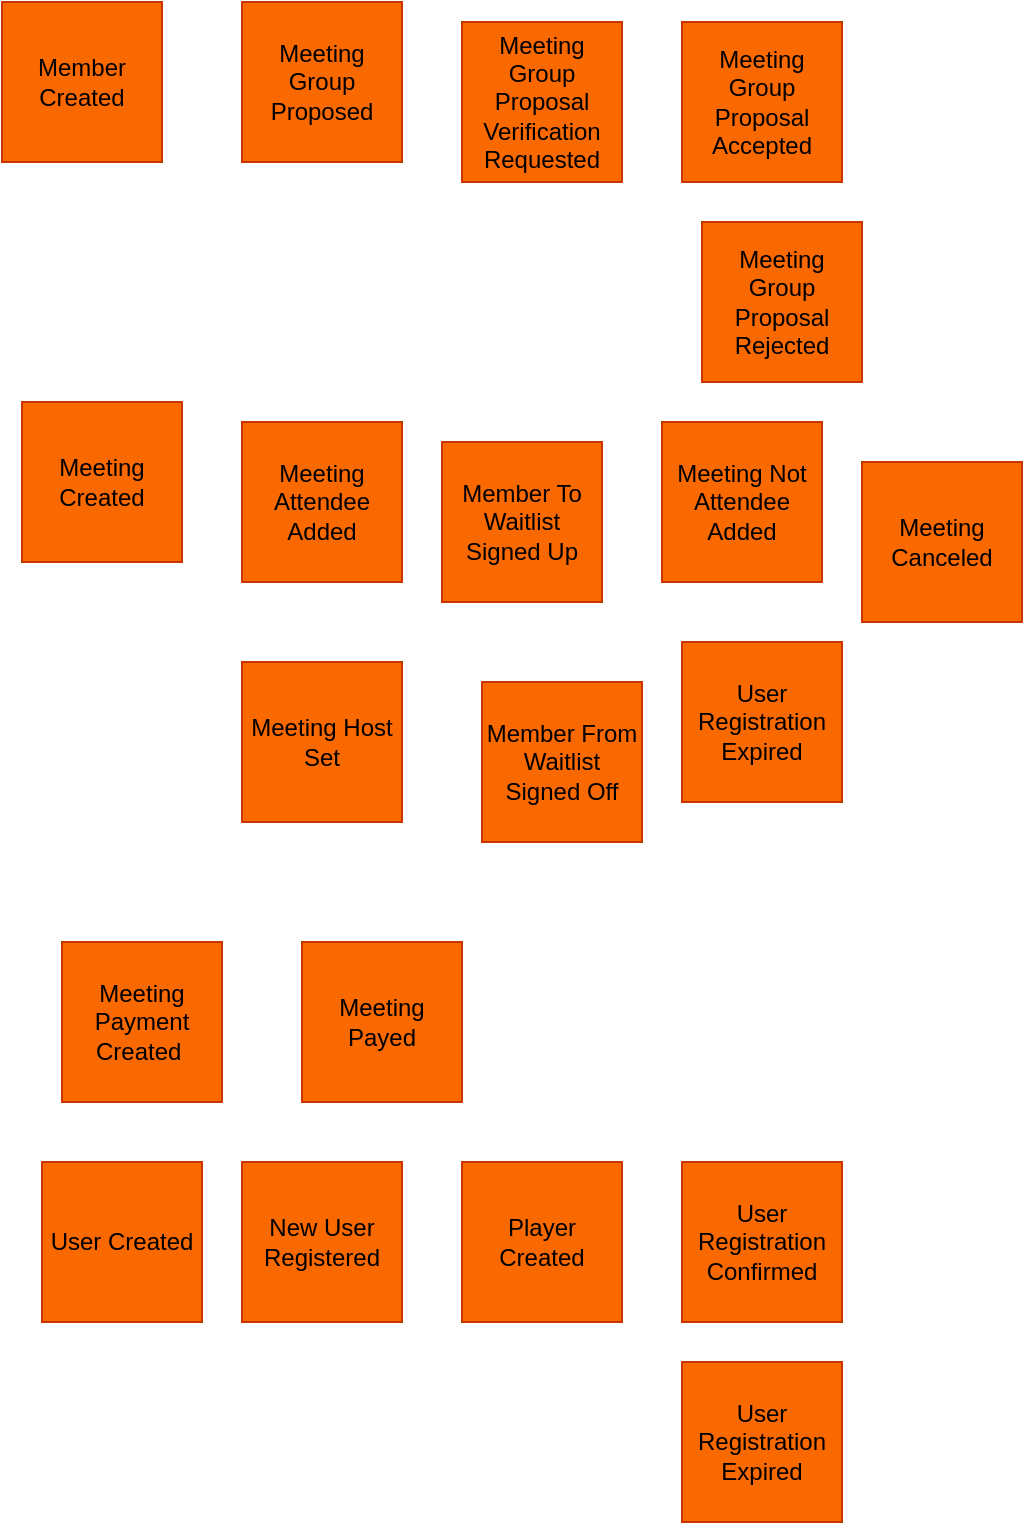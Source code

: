 <mxfile>
    <diagram id="qfiMC2YBlYHm6zzcpXQF" name="第1頁">
        <mxGraphModel dx="1066" dy="790" grid="1" gridSize="10" guides="1" tooltips="1" connect="1" arrows="1" fold="1" page="1" pageScale="1" pageWidth="1200" pageHeight="1600" math="0" shadow="0">
            <root>
                <mxCell id="0"/>
                <mxCell id="1" parent="0"/>
                <mxCell id="2" value="New User Registered" style="whiteSpace=wrap;html=1;aspect=fixed;fillColor=#fa6800;fontColor=#000000;strokeColor=#C73500;" parent="1" vertex="1">
                    <mxGeometry x="160" y="610" width="80" height="80" as="geometry"/>
                </mxCell>
                <mxCell id="3" value="User Registration Confirmed" style="whiteSpace=wrap;html=1;aspect=fixed;fillColor=#fa6800;fontColor=#000000;strokeColor=#C73500;" parent="1" vertex="1">
                    <mxGeometry x="380" y="610" width="80" height="80" as="geometry"/>
                </mxCell>
                <mxCell id="4" value="&lt;span&gt;User Registration Expired&lt;/span&gt;" style="whiteSpace=wrap;html=1;aspect=fixed;fillColor=#fa6800;fontColor=#000000;strokeColor=#C73500;" parent="1" vertex="1">
                    <mxGeometry x="380" y="350" width="80" height="80" as="geometry"/>
                </mxCell>
                <mxCell id="5" value="User Created" style="whiteSpace=wrap;html=1;aspect=fixed;fillColor=#fa6800;fontColor=#000000;strokeColor=#C73500;" parent="1" vertex="1">
                    <mxGeometry x="60" y="610" width="80" height="80" as="geometry"/>
                </mxCell>
                <mxCell id="6" value="Member Created" style="whiteSpace=wrap;html=1;aspect=fixed;fillColor=#fa6800;fontColor=#000000;strokeColor=#C73500;" parent="1" vertex="1">
                    <mxGeometry x="40" y="30" width="80" height="80" as="geometry"/>
                </mxCell>
                <mxCell id="7" value="Player Created" style="whiteSpace=wrap;html=1;aspect=fixed;fillColor=#fa6800;fontColor=#000000;strokeColor=#C73500;" parent="1" vertex="1">
                    <mxGeometry x="270" y="610" width="80" height="80" as="geometry"/>
                </mxCell>
                <mxCell id="8" value="Meeting Group Proposed" style="whiteSpace=wrap;html=1;aspect=fixed;fillColor=#fa6800;fontColor=#000000;strokeColor=#C73500;" parent="1" vertex="1">
                    <mxGeometry x="160" y="30" width="80" height="80" as="geometry"/>
                </mxCell>
                <mxCell id="9" value="Meeting Group Proposal Verification Requested" style="whiteSpace=wrap;html=1;aspect=fixed;fillColor=#fa6800;fontColor=#000000;strokeColor=#C73500;" parent="1" vertex="1">
                    <mxGeometry x="270" y="40" width="80" height="80" as="geometry"/>
                </mxCell>
                <mxCell id="10" value="Meeting Group Proposal Accepted" style="whiteSpace=wrap;html=1;aspect=fixed;fillColor=#fa6800;fontColor=#000000;strokeColor=#C73500;" parent="1" vertex="1">
                    <mxGeometry x="380" y="40" width="80" height="80" as="geometry"/>
                </mxCell>
                <mxCell id="11" value="Meeting Group Proposal Rejected" style="whiteSpace=wrap;html=1;aspect=fixed;fillColor=#fa6800;fontColor=#000000;strokeColor=#C73500;" parent="1" vertex="1">
                    <mxGeometry x="390" y="140" width="80" height="80" as="geometry"/>
                </mxCell>
                <mxCell id="12" value="Meeting Created" style="whiteSpace=wrap;html=1;aspect=fixed;fillColor=#fa6800;fontColor=#000000;strokeColor=#C73500;" parent="1" vertex="1">
                    <mxGeometry x="50" y="230" width="80" height="80" as="geometry"/>
                </mxCell>
                <mxCell id="13" value="Meeting Attendee Added" style="whiteSpace=wrap;html=1;aspect=fixed;fillColor=#fa6800;fontColor=#000000;strokeColor=#C73500;" parent="1" vertex="1">
                    <mxGeometry x="160" y="240" width="80" height="80" as="geometry"/>
                </mxCell>
                <mxCell id="14" value="Meeting Not Attendee Added" style="whiteSpace=wrap;html=1;aspect=fixed;fillColor=#fa6800;fontColor=#000000;strokeColor=#C73500;" parent="1" vertex="1">
                    <mxGeometry x="370" y="240" width="80" height="80" as="geometry"/>
                </mxCell>
                <mxCell id="15" value="Meeting Canceled" style="whiteSpace=wrap;html=1;aspect=fixed;fillColor=#fa6800;fontColor=#000000;strokeColor=#C73500;" parent="1" vertex="1">
                    <mxGeometry x="470" y="260" width="80" height="80" as="geometry"/>
                </mxCell>
                <mxCell id="16" value="Member To Waitlist Signed Up" style="whiteSpace=wrap;html=1;aspect=fixed;fillColor=#fa6800;fontColor=#000000;strokeColor=#C73500;" parent="1" vertex="1">
                    <mxGeometry x="260" y="250" width="80" height="80" as="geometry"/>
                </mxCell>
                <mxCell id="17" value="Member From Waitlist Signed Off" style="whiteSpace=wrap;html=1;aspect=fixed;fillColor=#fa6800;fontColor=#000000;strokeColor=#C73500;" parent="1" vertex="1">
                    <mxGeometry x="280" y="370" width="80" height="80" as="geometry"/>
                </mxCell>
                <mxCell id="18" value="Meeting Host Set" style="whiteSpace=wrap;html=1;aspect=fixed;fillColor=#fa6800;fontColor=#000000;strokeColor=#C73500;" parent="1" vertex="1">
                    <mxGeometry x="160" y="360" width="80" height="80" as="geometry"/>
                </mxCell>
                <mxCell id="19" value="Meeting Payment Created&amp;nbsp;" style="whiteSpace=wrap;html=1;aspect=fixed;fillColor=#fa6800;fontColor=#000000;strokeColor=#C73500;" parent="1" vertex="1">
                    <mxGeometry x="70" y="500" width="80" height="80" as="geometry"/>
                </mxCell>
                <mxCell id="20" value="Meeting Payed" style="whiteSpace=wrap;html=1;aspect=fixed;fillColor=#fa6800;fontColor=#000000;strokeColor=#C73500;" parent="1" vertex="1">
                    <mxGeometry x="190" y="500" width="80" height="80" as="geometry"/>
                </mxCell>
                <mxCell id="23" value="&lt;span style=&quot;color: rgb(0 , 0 , 0)&quot;&gt;User Registration Expired&lt;/span&gt;" style="whiteSpace=wrap;html=1;aspect=fixed;fillColor=#fa6800;fontColor=#000000;strokeColor=#C73500;" vertex="1" parent="1">
                    <mxGeometry x="380" y="710" width="80" height="80" as="geometry"/>
                </mxCell>
            </root>
        </mxGraphModel>
    </diagram>
</mxfile>
